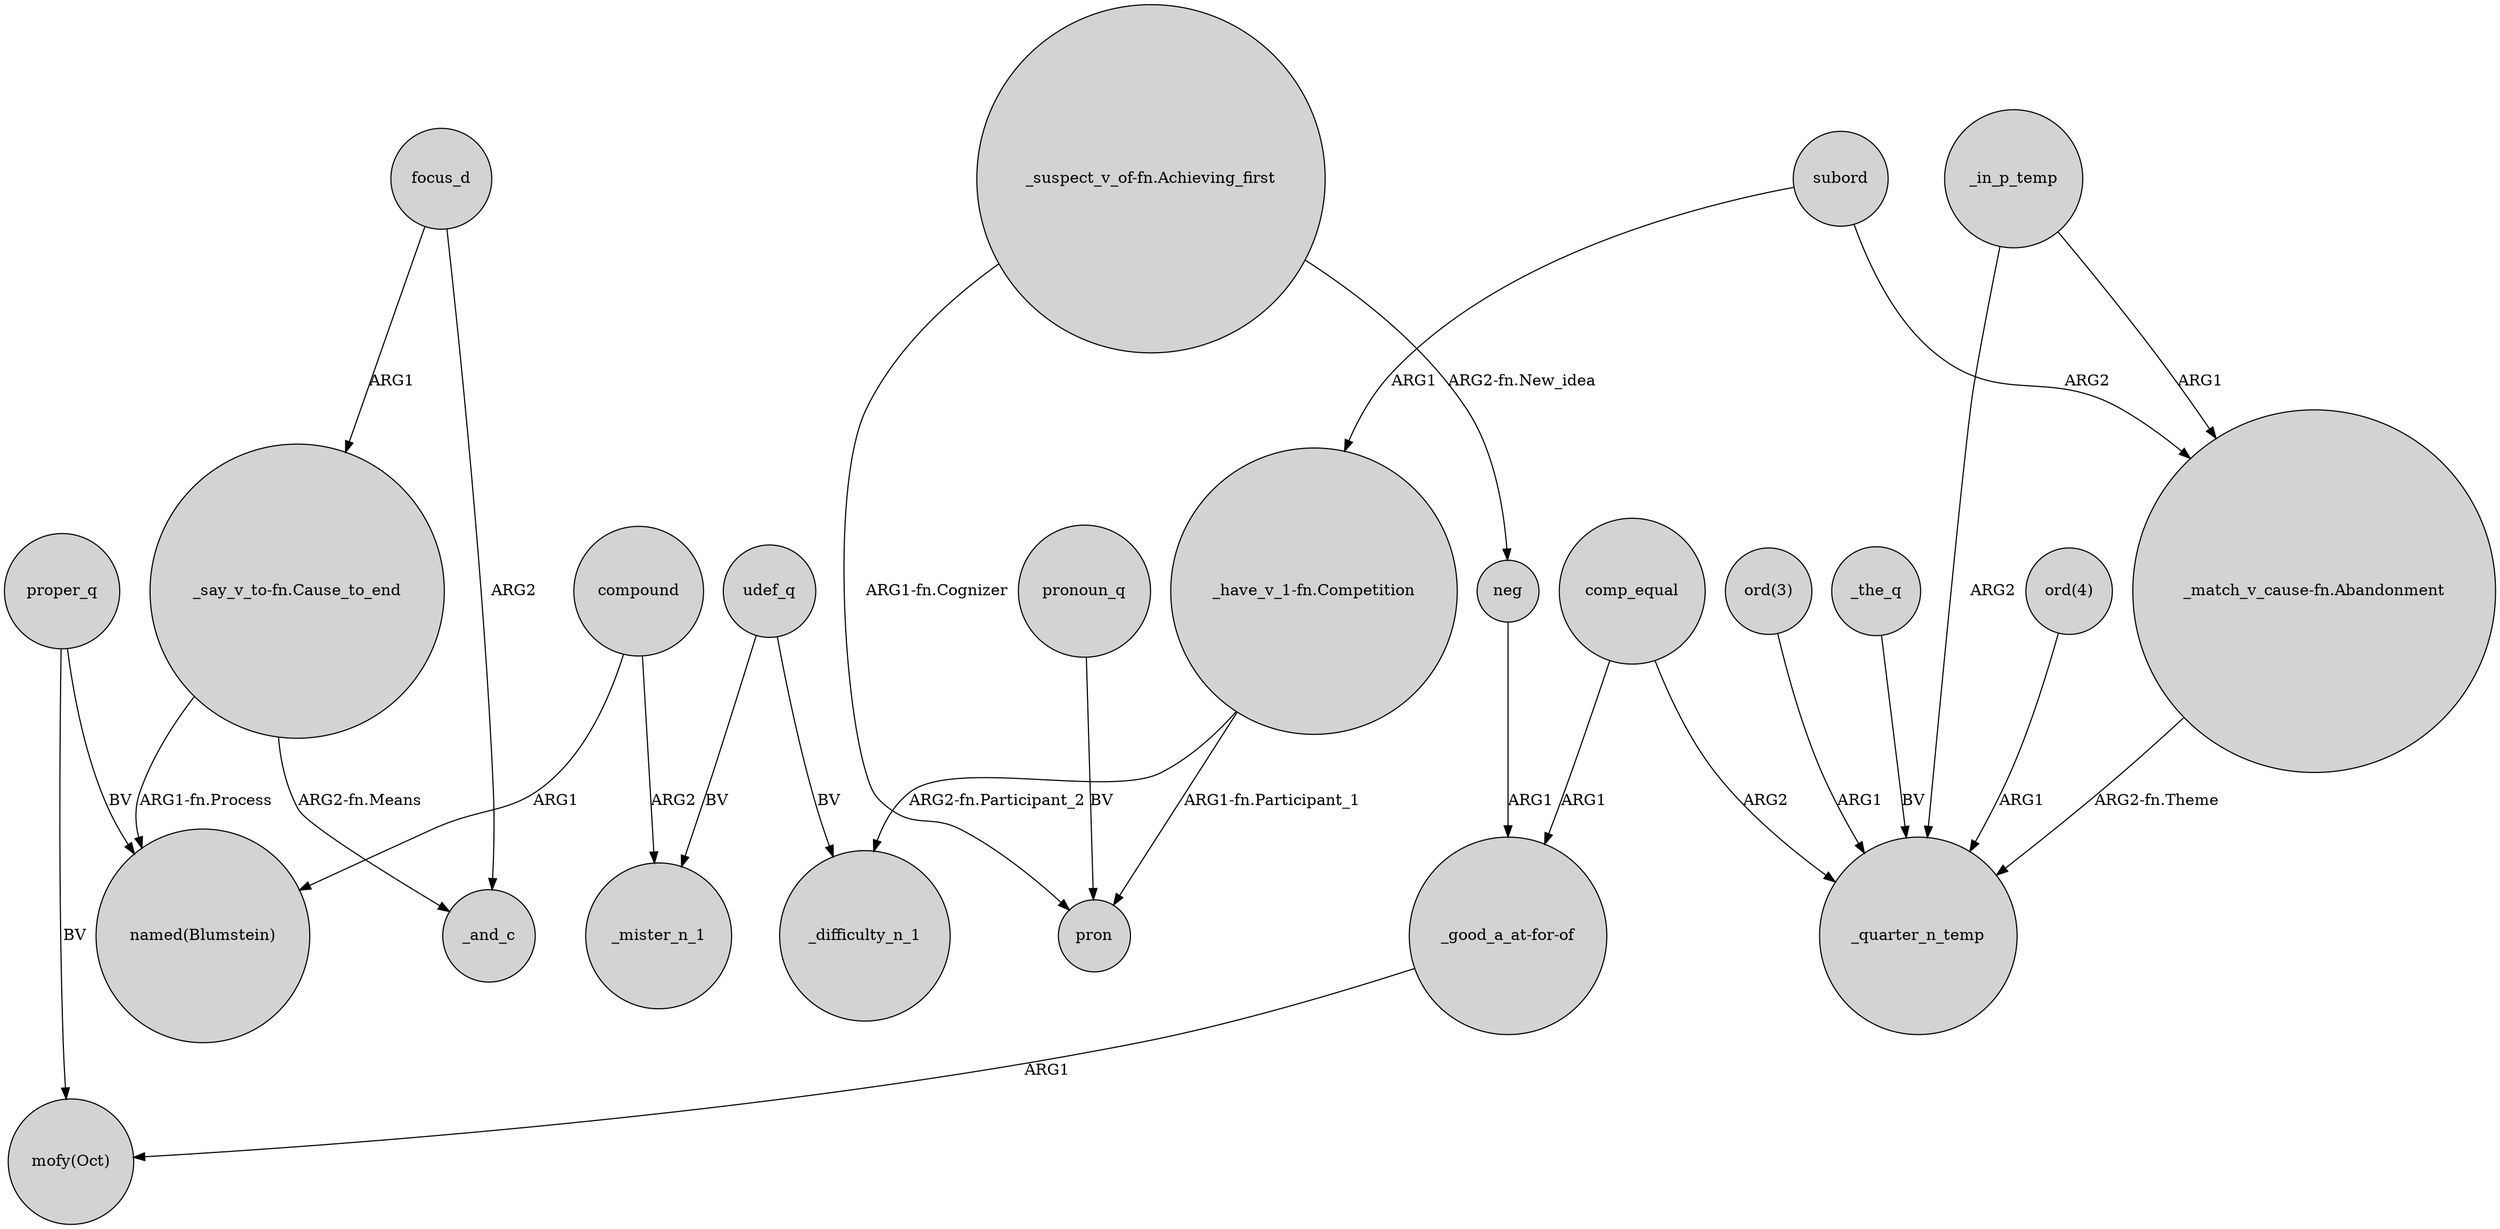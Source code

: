 digraph {
	node [shape=circle style=filled]
	comp_equal -> "_good_a_at-for-of" [label=ARG1]
	_in_p_temp -> _quarter_n_temp [label=ARG2]
	compound -> _mister_n_1 [label=ARG2]
	"_say_v_to-fn.Cause_to_end" -> _and_c [label="ARG2-fn.Means"]
	udef_q -> _difficulty_n_1 [label=BV]
	"ord(3)" -> _quarter_n_temp [label=ARG1]
	"_good_a_at-for-of" -> "mofy(Oct)" [label=ARG1]
	focus_d -> "_say_v_to-fn.Cause_to_end" [label=ARG1]
	"_have_v_1-fn.Competition" -> pron [label="ARG1-fn.Participant_1"]
	_the_q -> _quarter_n_temp [label=BV]
	proper_q -> "named(Blumstein)" [label=BV]
	udef_q -> _mister_n_1 [label=BV]
	neg -> "_good_a_at-for-of" [label=ARG1]
	pronoun_q -> pron [label=BV]
	subord -> "_match_v_cause-fn.Abandonment" [label=ARG2]
	"_suspect_v_of-fn.Achieving_first" -> neg [label="ARG2-fn.New_idea"]
	comp_equal -> _quarter_n_temp [label=ARG2]
	"_match_v_cause-fn.Abandonment" -> _quarter_n_temp [label="ARG2-fn.Theme"]
	"ord(4)" -> _quarter_n_temp [label=ARG1]
	_in_p_temp -> "_match_v_cause-fn.Abandonment" [label=ARG1]
	proper_q -> "mofy(Oct)" [label=BV]
	"_have_v_1-fn.Competition" -> _difficulty_n_1 [label="ARG2-fn.Participant_2"]
	"_say_v_to-fn.Cause_to_end" -> "named(Blumstein)" [label="ARG1-fn.Process"]
	subord -> "_have_v_1-fn.Competition" [label=ARG1]
	"_suspect_v_of-fn.Achieving_first" -> pron [label="ARG1-fn.Cognizer"]
	compound -> "named(Blumstein)" [label=ARG1]
	focus_d -> _and_c [label=ARG2]
}
